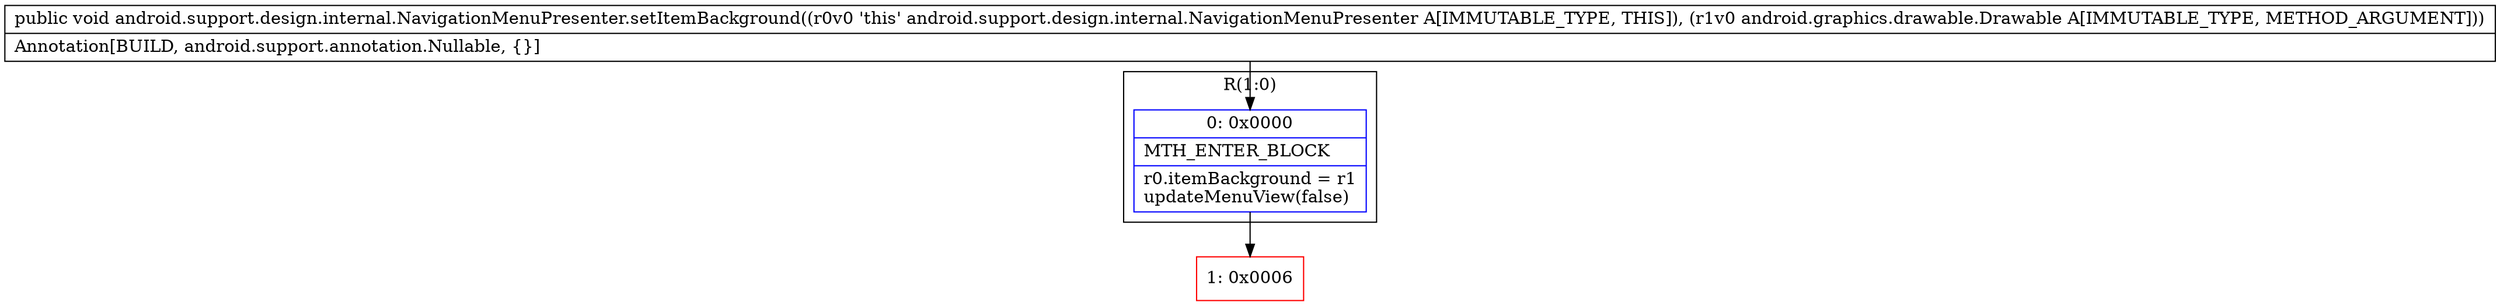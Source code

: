 digraph "CFG forandroid.support.design.internal.NavigationMenuPresenter.setItemBackground(Landroid\/graphics\/drawable\/Drawable;)V" {
subgraph cluster_Region_1760440977 {
label = "R(1:0)";
node [shape=record,color=blue];
Node_0 [shape=record,label="{0\:\ 0x0000|MTH_ENTER_BLOCK\l|r0.itemBackground = r1\lupdateMenuView(false)\l}"];
}
Node_1 [shape=record,color=red,label="{1\:\ 0x0006}"];
MethodNode[shape=record,label="{public void android.support.design.internal.NavigationMenuPresenter.setItemBackground((r0v0 'this' android.support.design.internal.NavigationMenuPresenter A[IMMUTABLE_TYPE, THIS]), (r1v0 android.graphics.drawable.Drawable A[IMMUTABLE_TYPE, METHOD_ARGUMENT]))  | Annotation[BUILD, android.support.annotation.Nullable, \{\}]\l}"];
MethodNode -> Node_0;
Node_0 -> Node_1;
}

